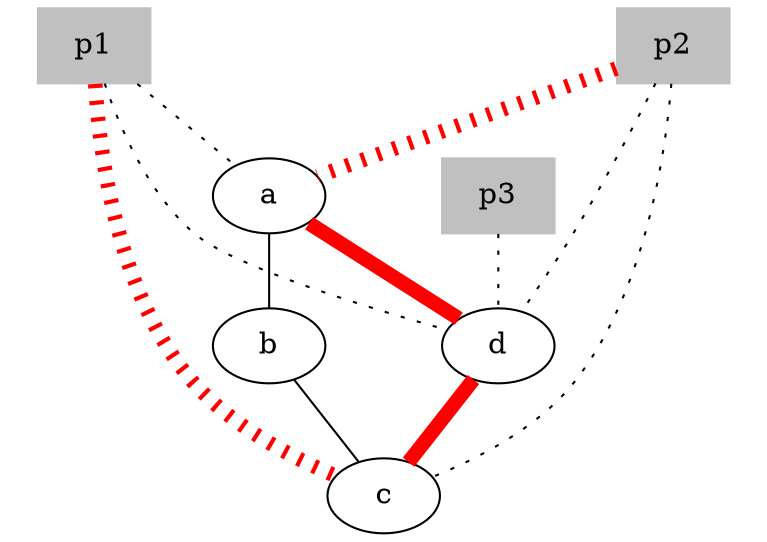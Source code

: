 Graph example {
  ratio="0.7";
  center=true;
  {rank=1;
  a
    }
  {rank=same; b; d}
  c;

  a -- b
  b -- c 
  c -- d [color=red,penwidth="7"]
  d -- a [color=red,penwidth="7"]
  
  node [shape=box,style=filled,color=grey]
  {p1; p2; p3;}
  p1 -- a [style=dotted]
  p1 -- d [style=dotted]
  p1 -- c [style=dotted,color=red,penwidth="7"]
  
  p2 -- a [style=dotted,color=red,penwidth="7"]
  p2 -- d [style=dotted]
  p2 -- c [style=dotted]


  p3 -- d [style=dotted]


}

